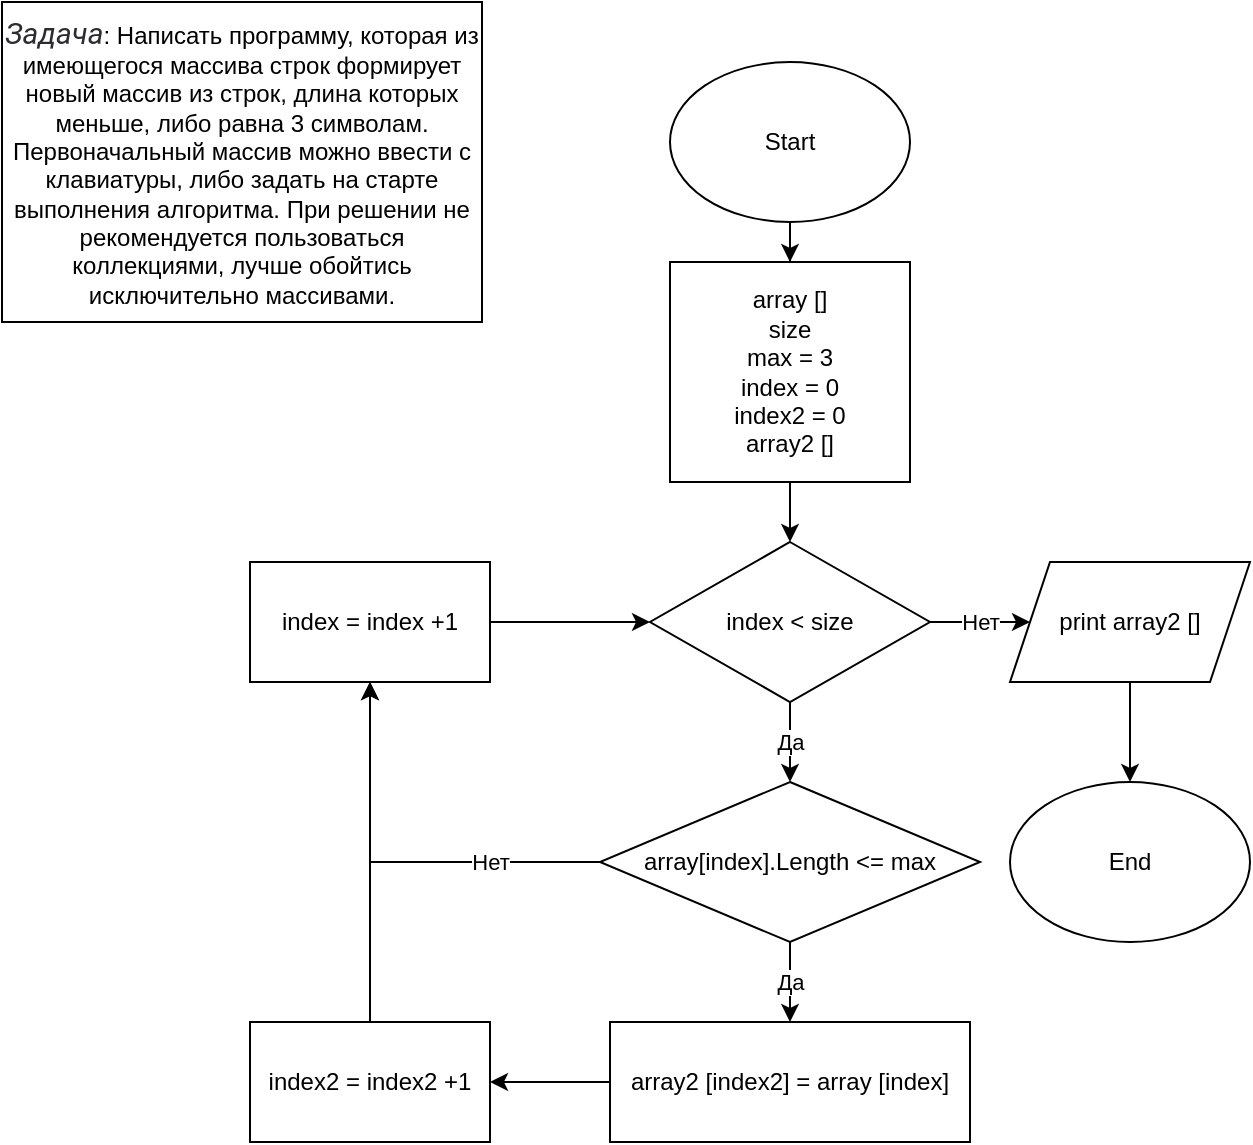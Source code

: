 <mxfile version="21.2.6" type="device">
  <diagram name="Страница 1" id="l2J3NimuWS5fqat5X6ve">
    <mxGraphModel dx="1434" dy="707" grid="1" gridSize="10" guides="1" tooltips="1" connect="1" arrows="1" fold="1" page="1" pageScale="1" pageWidth="827" pageHeight="1169" math="0" shadow="0">
      <root>
        <mxCell id="0" />
        <mxCell id="1" parent="0" />
        <mxCell id="xlUVXcKxFcY-neK0sW4z-6" value="" style="edgeStyle=orthogonalEdgeStyle;rounded=0;orthogonalLoop=1;jettySize=auto;html=1;" edge="1" parent="1" source="xlUVXcKxFcY-neK0sW4z-1" target="xlUVXcKxFcY-neK0sW4z-5">
          <mxGeometry relative="1" as="geometry" />
        </mxCell>
        <mxCell id="xlUVXcKxFcY-neK0sW4z-1" value="Start" style="ellipse;whiteSpace=wrap;html=1;" vertex="1" parent="1">
          <mxGeometry x="374" y="30" width="120" height="80" as="geometry" />
        </mxCell>
        <mxCell id="xlUVXcKxFcY-neK0sW4z-2" value="&lt;em style=&quot;box-sizing: border-box; color: rgb(44, 45, 48); font-family: Roboto, &amp;quot;San Francisco&amp;quot;, &amp;quot;Helvetica Neue&amp;quot;, Helvetica, Arial; font-size: 15px; text-align: start; background-color: rgb(255, 255, 255);&quot;&gt;Задача&lt;/em&gt;: Написать программу, которая из имеющегося массива строк формирует новый массив из строк, длина которых меньше, либо равна 3 символам. Первоначальный массив можно ввести с клавиатуры, либо задать на старте выполнения алгоритма. При решении не рекомендуется пользоваться коллекциями, лучше обойтись исключительно массивами." style="rounded=0;whiteSpace=wrap;html=1;" vertex="1" parent="1">
          <mxGeometry x="40" width="240" height="160" as="geometry" />
        </mxCell>
        <mxCell id="xlUVXcKxFcY-neK0sW4z-3" value="End" style="ellipse;whiteSpace=wrap;html=1;" vertex="1" parent="1">
          <mxGeometry x="544" y="390" width="120" height="80" as="geometry" />
        </mxCell>
        <mxCell id="xlUVXcKxFcY-neK0sW4z-10" value="" style="edgeStyle=orthogonalEdgeStyle;rounded=0;orthogonalLoop=1;jettySize=auto;html=1;" edge="1" parent="1" source="xlUVXcKxFcY-neK0sW4z-5" target="xlUVXcKxFcY-neK0sW4z-9">
          <mxGeometry relative="1" as="geometry" />
        </mxCell>
        <mxCell id="xlUVXcKxFcY-neK0sW4z-5" value="array []&lt;br&gt;size&lt;br&gt;max = 3&lt;br&gt;index = 0&lt;br&gt;index2 = 0&lt;br&gt;array2 []" style="rounded=0;whiteSpace=wrap;html=1;" vertex="1" parent="1">
          <mxGeometry x="374" y="130" width="120" height="110" as="geometry" />
        </mxCell>
        <mxCell id="xlUVXcKxFcY-neK0sW4z-12" value="Нет" style="edgeStyle=orthogonalEdgeStyle;rounded=0;orthogonalLoop=1;jettySize=auto;html=1;" edge="1" parent="1" source="xlUVXcKxFcY-neK0sW4z-9" target="xlUVXcKxFcY-neK0sW4z-11">
          <mxGeometry relative="1" as="geometry">
            <Array as="points">
              <mxPoint x="534" y="310" />
              <mxPoint x="534" y="310" />
            </Array>
          </mxGeometry>
        </mxCell>
        <mxCell id="xlUVXcKxFcY-neK0sW4z-16" value="Да" style="edgeStyle=orthogonalEdgeStyle;rounded=0;orthogonalLoop=1;jettySize=auto;html=1;" edge="1" parent="1" source="xlUVXcKxFcY-neK0sW4z-9" target="xlUVXcKxFcY-neK0sW4z-15">
          <mxGeometry relative="1" as="geometry">
            <Array as="points">
              <mxPoint x="434" y="360" />
              <mxPoint x="434" y="360" />
            </Array>
          </mxGeometry>
        </mxCell>
        <mxCell id="xlUVXcKxFcY-neK0sW4z-9" value="index &amp;lt; size" style="rhombus;whiteSpace=wrap;html=1;" vertex="1" parent="1">
          <mxGeometry x="364" y="270" width="140" height="80" as="geometry" />
        </mxCell>
        <mxCell id="xlUVXcKxFcY-neK0sW4z-13" value="" style="edgeStyle=orthogonalEdgeStyle;rounded=0;orthogonalLoop=1;jettySize=auto;html=1;" edge="1" parent="1" source="xlUVXcKxFcY-neK0sW4z-11" target="xlUVXcKxFcY-neK0sW4z-3">
          <mxGeometry relative="1" as="geometry" />
        </mxCell>
        <mxCell id="xlUVXcKxFcY-neK0sW4z-11" value="print array2 []" style="shape=parallelogram;perimeter=parallelogramPerimeter;whiteSpace=wrap;html=1;fixedSize=1;" vertex="1" parent="1">
          <mxGeometry x="544" y="280" width="120" height="60" as="geometry" />
        </mxCell>
        <mxCell id="xlUVXcKxFcY-neK0sW4z-19" value="Да" style="edgeStyle=orthogonalEdgeStyle;rounded=0;orthogonalLoop=1;jettySize=auto;html=1;" edge="1" parent="1" source="xlUVXcKxFcY-neK0sW4z-15" target="xlUVXcKxFcY-neK0sW4z-18">
          <mxGeometry relative="1" as="geometry" />
        </mxCell>
        <mxCell id="xlUVXcKxFcY-neK0sW4z-24" value="Нет" style="edgeStyle=orthogonalEdgeStyle;rounded=0;orthogonalLoop=1;jettySize=auto;html=1;" edge="1" parent="1" source="xlUVXcKxFcY-neK0sW4z-15" target="xlUVXcKxFcY-neK0sW4z-21">
          <mxGeometry x="-0.463" relative="1" as="geometry">
            <mxPoint as="offset" />
          </mxGeometry>
        </mxCell>
        <mxCell id="xlUVXcKxFcY-neK0sW4z-15" value="array[index].Length &amp;lt;= max" style="rhombus;whiteSpace=wrap;html=1;" vertex="1" parent="1">
          <mxGeometry x="339" y="390" width="190" height="80" as="geometry" />
        </mxCell>
        <mxCell id="xlUVXcKxFcY-neK0sW4z-22" value="" style="edgeStyle=orthogonalEdgeStyle;rounded=0;orthogonalLoop=1;jettySize=auto;html=1;" edge="1" parent="1" source="xlUVXcKxFcY-neK0sW4z-18" target="xlUVXcKxFcY-neK0sW4z-20">
          <mxGeometry relative="1" as="geometry" />
        </mxCell>
        <mxCell id="xlUVXcKxFcY-neK0sW4z-18" value="array2 [index2] = array [index]" style="rounded=0;whiteSpace=wrap;html=1;" vertex="1" parent="1">
          <mxGeometry x="344" y="510" width="180" height="60" as="geometry" />
        </mxCell>
        <mxCell id="xlUVXcKxFcY-neK0sW4z-23" value="" style="edgeStyle=orthogonalEdgeStyle;rounded=0;orthogonalLoop=1;jettySize=auto;html=1;" edge="1" parent="1" source="xlUVXcKxFcY-neK0sW4z-20" target="xlUVXcKxFcY-neK0sW4z-21">
          <mxGeometry relative="1" as="geometry" />
        </mxCell>
        <mxCell id="xlUVXcKxFcY-neK0sW4z-20" value="index2 = index2 +1" style="rounded=0;whiteSpace=wrap;html=1;" vertex="1" parent="1">
          <mxGeometry x="164" y="510" width="120" height="60" as="geometry" />
        </mxCell>
        <mxCell id="xlUVXcKxFcY-neK0sW4z-25" value="" style="edgeStyle=orthogonalEdgeStyle;rounded=0;orthogonalLoop=1;jettySize=auto;html=1;" edge="1" parent="1" source="xlUVXcKxFcY-neK0sW4z-21" target="xlUVXcKxFcY-neK0sW4z-9">
          <mxGeometry relative="1" as="geometry" />
        </mxCell>
        <mxCell id="xlUVXcKxFcY-neK0sW4z-21" value="index = index +1" style="rounded=0;whiteSpace=wrap;html=1;" vertex="1" parent="1">
          <mxGeometry x="164" y="280" width="120" height="60" as="geometry" />
        </mxCell>
      </root>
    </mxGraphModel>
  </diagram>
</mxfile>
